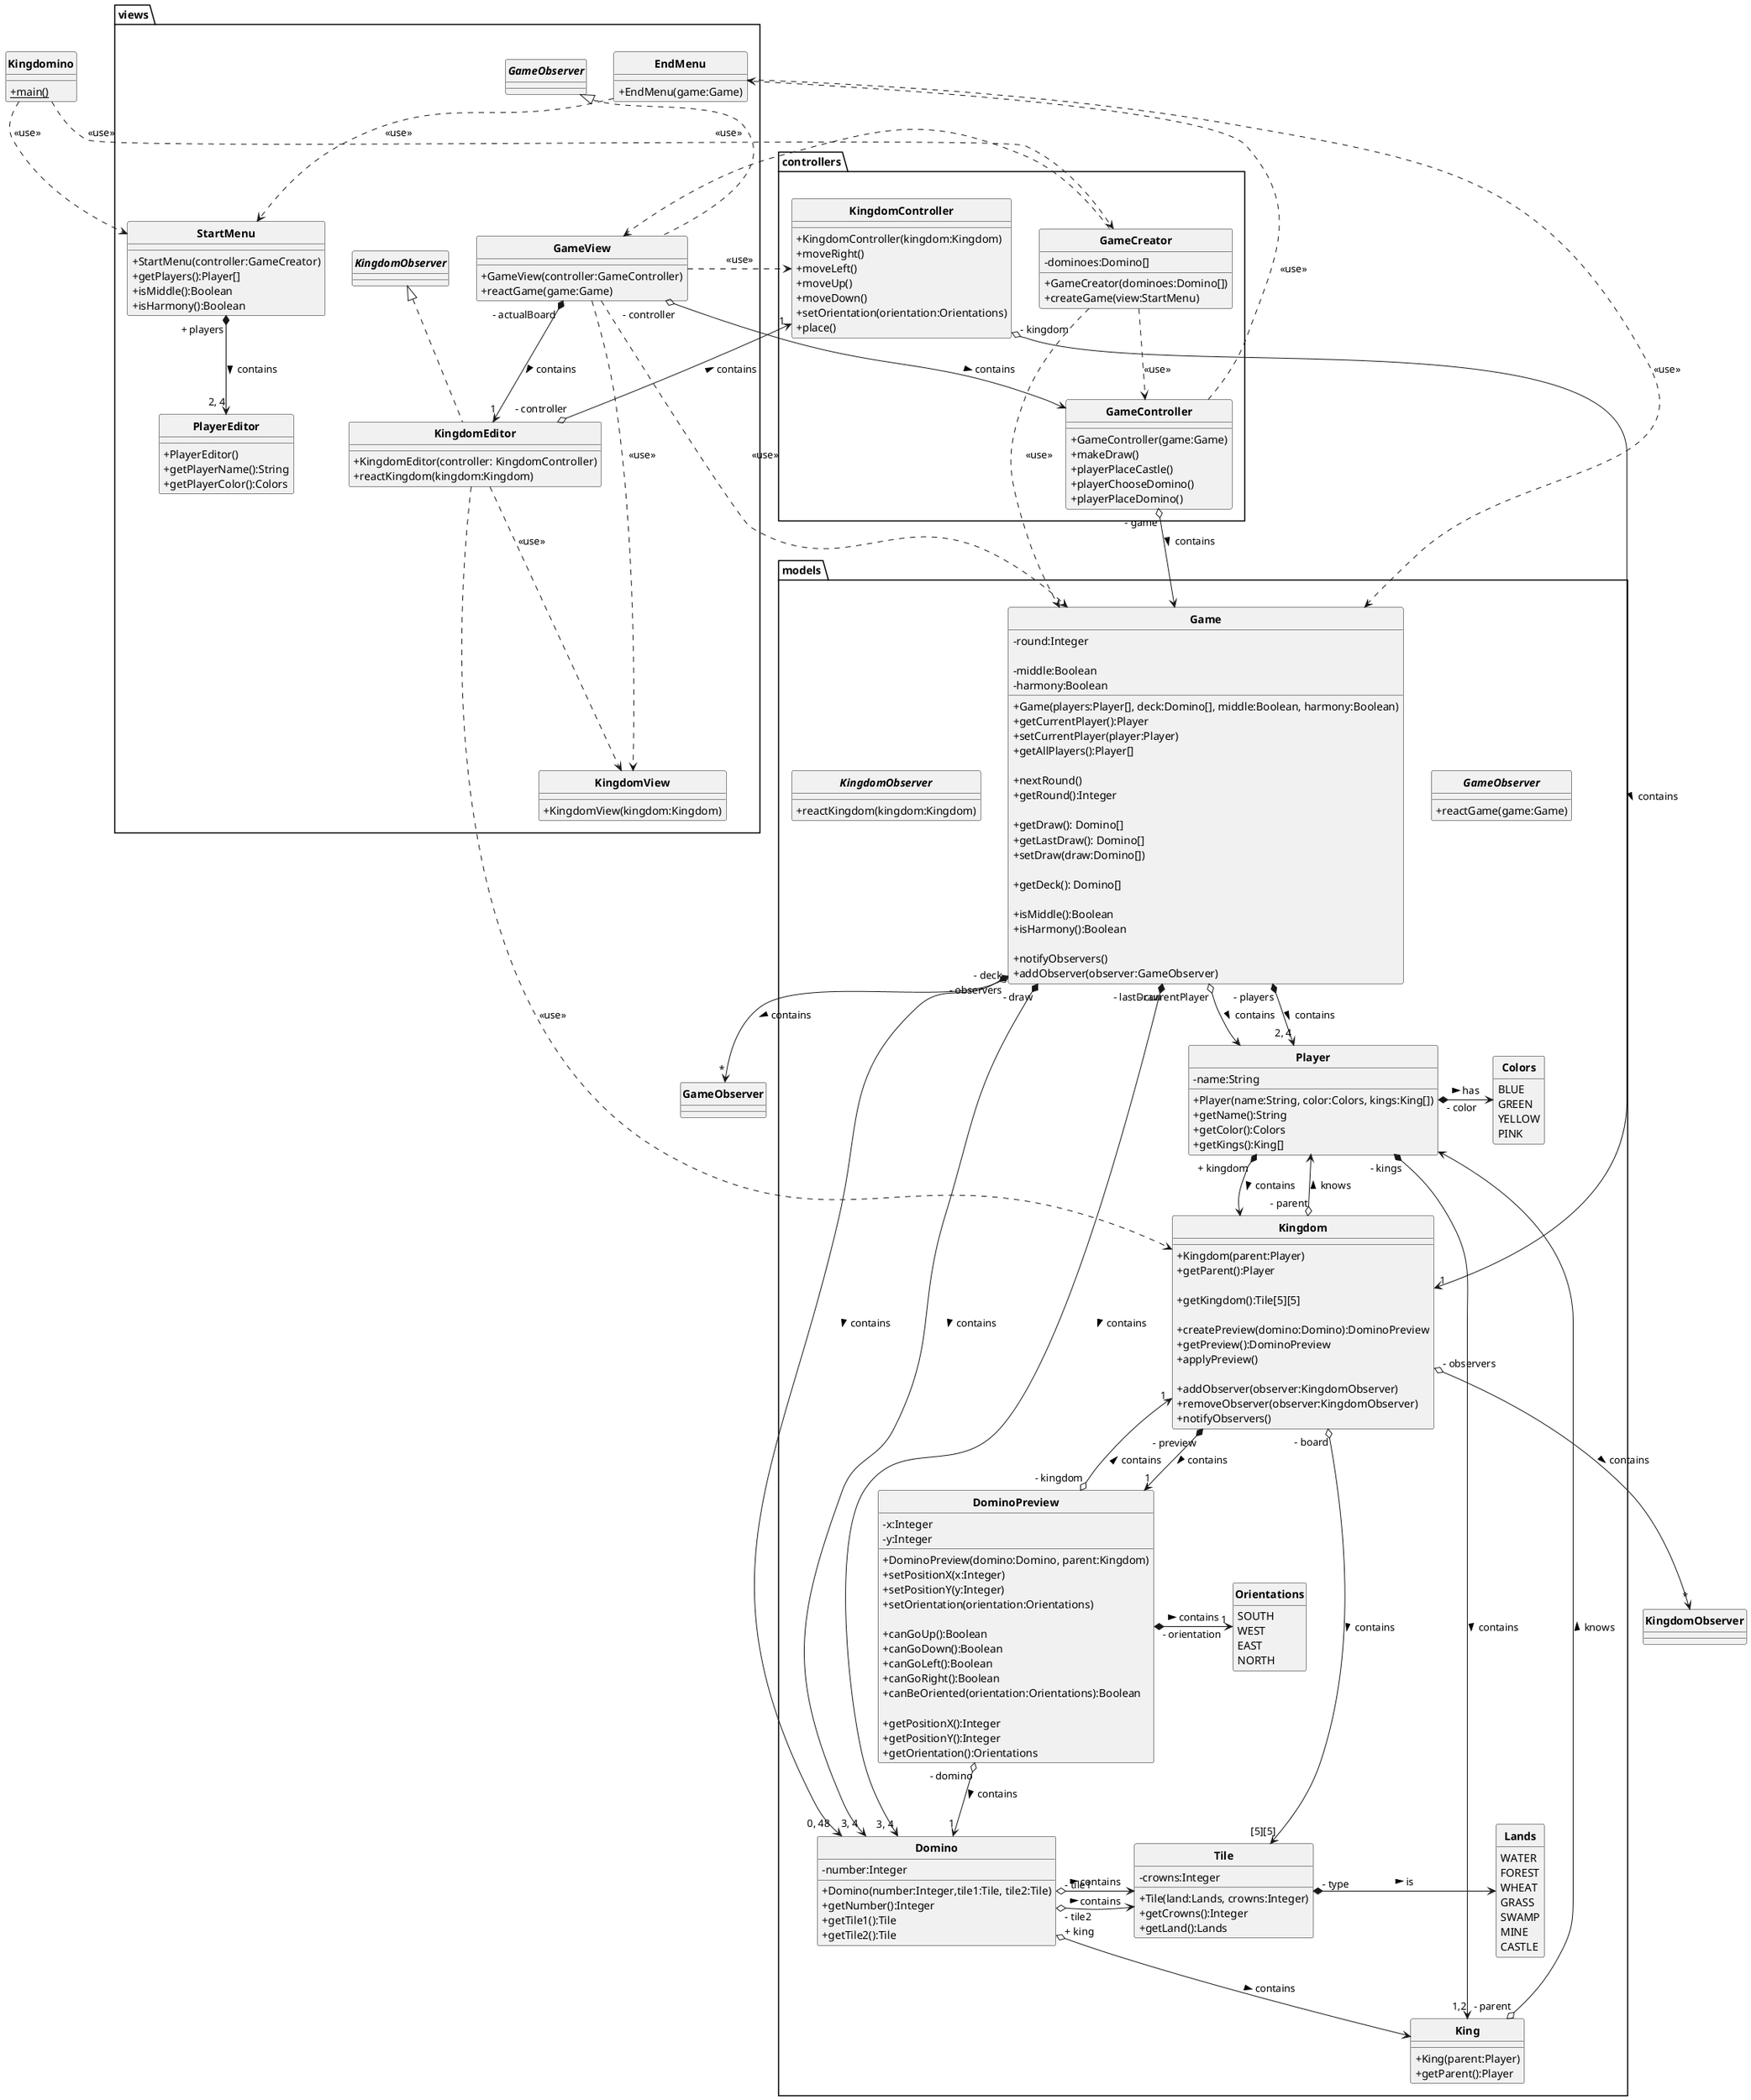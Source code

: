 @startuml
'https://plantuml.com/class-diagram

skinparam style strictuml
skinparam classAttributeIconSize 0
skinparam classFontStyle Bold
hide enum methods

class Kingdomino {
    + {static}main()
}

package models {

    interface GameObserver {
        + reactGame(game:Game)
    }

    class Game {
        + Game(players:Player[], deck:Domino[], middle:Boolean, harmony:Boolean)

        - round:Integer

        - middle:Boolean
        - harmony:Boolean

        + getCurrentPlayer():Player
        + setCurrentPlayer(player:Player)
        + getAllPlayers():Player[]

        + nextRound()
        + getRound():Integer

        + getDraw(): Domino[]
        + getLastDraw(): Domino[]
        + setDraw(draw:Domino[])

        + getDeck(): Domino[]

        + isMiddle():Boolean
        + isHarmony():Boolean

        + notifyObservers()
        + addObserver(observer:GameObserver)
    }

    class Player {
        + Player(name:String, color:Colors, kings:King[])
        - name:String

        + getName():String
        + getColor():Colors
        + getKings():King[]
    }

    class King {
        + King(parent:Player)
        + getParent():Player
    }

    class Kingdom {
        + Kingdom(parent:Player)
        + getParent():Player

        + getKingdom():Tile[5][5]

        + createPreview(domino:Domino):DominoPreview
        + getPreview():DominoPreview
        + applyPreview()

        + addObserver(observer:KingdomObserver)
        + removeObserver(observer:KingdomObserver)
        + notifyObservers()
    }

    class Domino {
        + Domino(number:Integer,tile1:Tile, tile2:Tile)
        - number:Integer

        + getNumber():Integer
        + getTile1():Tile
        + getTile2():Tile
    }

    class Tile {
        + Tile(land:Lands, crowns:Integer)
        - crowns:Integer

        + getCrowns():Integer
        + getLand():Lands
    }

    enum Lands {
        WATER
        FOREST
        WHEAT
        GRASS
        SWAMP
        MINE
        CASTLE
    }

    enum Colors {
        BLUE
        GREEN
        YELLOW
        PINK
    }

    enum Orientations {
        SOUTH
        WEST
        EAST
        NORTH
    }

    class DominoPreview {
        - x:Integer
        - y:Integer

        + DominoPreview(domino:Domino, parent:Kingdom)
        + setPositionX(x:Integer)
        + setPositionY(y:Integer)
        + setOrientation(orientation:Orientations)

        + canGoUp():Boolean
        + canGoDown():Boolean
        + canGoLeft():Boolean
        + canGoRight():Boolean
        + canBeOriented(orientation:Orientations):Boolean

        + getPositionX():Integer
        + getPositionY():Integer
        + getOrientation():Orientations

    }

    interface KingdomObserver {
        + reactKingdom(kingdom:Kingdom)
    }

}

package views {

    class GameView implements GameObserver {
        + GameView(controller:GameController)
        + reactGame(game:Game)
    }

    class StartMenu {
        + StartMenu(controller:GameCreator)
        + getPlayers():Player[]
        + isMiddle():Boolean
        + isHarmony():Boolean
    }

    class EndMenu {
        + EndMenu(game:Game)
    }

    class PlayerEditor {
        + PlayerEditor()
        + getPlayerName():String
        + getPlayerColor():Colors
    }

    class KingdomEditor implements KingdomObserver {
        + KingdomEditor(controller: KingdomController)
        + reactKingdom(kingdom:Kingdom)
    }

    class KingdomView {
        + KingdomView(kingdom:Kingdom)
    }

}

package controllers {

    class GameController {
        + GameController(game:Game)
        + makeDraw()
        + playerPlaceCastle()
        + playerChooseDomino()
        + playerPlaceDomino()
    }

    class GameCreator {
        - dominoes:Domino[]

        + GameCreator(dominoes:Domino[])
        + createGame(view:StartMenu)
    }

    class KingdomController {
        + KingdomController(kingdom:Kingdom)
        + moveRight()
        + moveLeft()
        + moveUp()
        + moveDown()
        + setOrientation(orientation:Orientations)
        + place()
    }

}

Kingdomino ..> StartMenu : "<<use>>"
Kingdomino ..> GameCreator : "<<use>>"

GameCreator ..> Game : "<<use>>"
GameCreator ..> GameView : "<<use>>"
GameCreator ..> GameController : "<<use>>"

Game " - players" *--> "2, 4" Player : > contains
Game " - deck" *--> "0, 48" Domino : > contains
Game " - draw" *--> "3, 4" Domino : > contains
Game " - lastDraw" *--> "3, 4" Domino : > contains
Game " - observers" o--> "*" GameObserver : > contains
Game " - currentPlayer" o--> Player : > contains

GameController " - game" o--> Game : > contains
GameController ..> EndMenu : "<<use>>"

GameView " - controller" o--> GameController : > contains
GameView " - actualBoard" *--> "1" KingdomEditor : > contains
GameView ..> Game : "<<use>>"
GameView ..> KingdomController : "<<use>>"
GameView ..> KingdomView : "<<use>>"
StartMenu " + players" *--> "2, 4" PlayerEditor : > contains

EndMenu ..> Game : "<<use>>"
EndMenu ..> StartMenu : "<<use>>"

Player " + kingdom"  *--> Kingdom : > contains
Player " - kings" *--> "1,2" King : > contains
Player " - color" *-> Colors : > has

King " - parent" o--> Player : > knows

Kingdom " - parent" o--> Player : > knows
Kingdom " - board" o--> "[5][5]" Tile : > contains
Kingdom " - observers" o--> "*" KingdomObserver : > contains
Kingdom " - preview" *--> "1" DominoPreview : > contains

KingdomController " - kingdom" o--> "1" Kingdom : > contains

KingdomEditor " - controller" o--> "1" KingdomController : > contains
KingdomEditor ..> Kingdom : <<use>>
KingdomEditor ..> KingdomView : <<use>>

Domino " - tile1" o-> Tile : > contains
Domino " - tile2" o-> Tile : > contains
Domino " + king" o--> King : > contains

Tile *-> Lands : " - type" > is

DominoPreview " - kingdom" o--> "1" Kingdom : > contains
DominoPreview " - domino" o--> "1" Domino : > contains
DominoPreview " - orientation" *-> "1" Orientations : > contains


@enduml